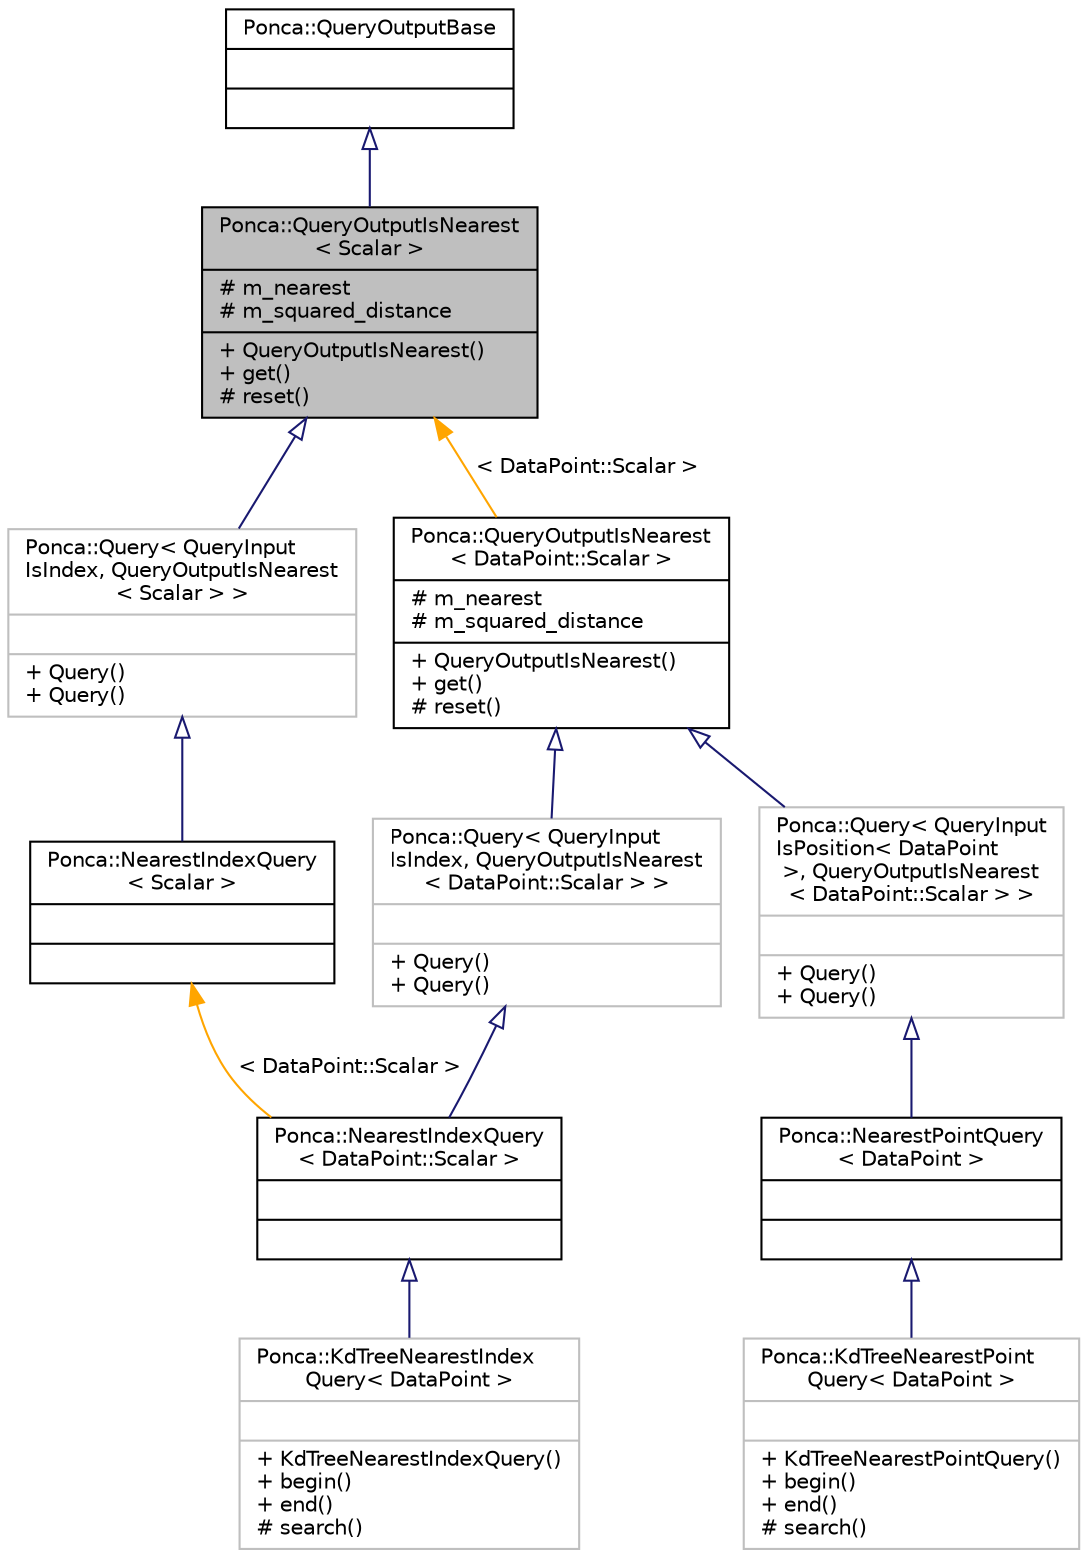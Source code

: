 digraph "Ponca::QueryOutputIsNearest&lt; Scalar &gt;"
{
 // INTERACTIVE_SVG=YES
 // LATEX_PDF_SIZE
  bgcolor="transparent";
  edge [fontname="Helvetica",fontsize="10",labelfontname="Helvetica",labelfontsize="10"];
  node [fontname="Helvetica",fontsize="10",shape=record];
  Node1 [label="{Ponca::QueryOutputIsNearest\l\< Scalar \>\n|# m_nearest\l# m_squared_distance\l|+ QueryOutputIsNearest()\l+ get()\l# reset()\l}",height=0.2,width=0.4,color="black", fillcolor="grey75", style="filled", fontcolor="black",tooltip="Base class for nearest queries."];
  Node2 -> Node1 [dir="back",color="midnightblue",fontsize="10",style="solid",arrowtail="onormal",fontname="Helvetica"];
  Node2 [label="{Ponca::QueryOutputBase\n||}",height=0.2,width=0.4,color="black",URL="$group__spatialpartitioning.html#structPonca_1_1QueryOutputBase",tooltip="Base class for queries output type."];
  Node1 -> Node3 [dir="back",color="midnightblue",fontsize="10",style="solid",arrowtail="onormal",fontname="Helvetica"];
  Node3 [label="{Ponca::Query\< QueryInput\lIsIndex, QueryOutputIsNearest\l\< Scalar \> \>\n||+ Query()\l+ Query()\l}",height=0.2,width=0.4,color="grey75",URL="$group__spatialpartitioning.html",tooltip=" "];
  Node3 -> Node4 [dir="back",color="midnightblue",fontsize="10",style="solid",arrowtail="onormal",fontname="Helvetica"];
  Node4 [label="{Ponca::NearestIndexQuery\l\< Scalar \>\n||}",height=0.2,width=0.4,color="black",URL="$group__spatialpartitioning.html#structPonca_1_1NearestIndexQuery",tooltip="Base Query class combining QueryInputIsIndex and QueryOutputIsNearest."];
  Node4 -> Node5 [dir="back",color="orange",fontsize="10",style="solid",label=" \< DataPoint::Scalar \>" ,fontname="Helvetica"];
  Node5 [label="{Ponca::NearestIndexQuery\l\< DataPoint::Scalar \>\n||}",height=0.2,width=0.4,color="black",URL="$group__spatialpartitioning.html",tooltip=" "];
  Node5 -> Node6 [dir="back",color="midnightblue",fontsize="10",style="solid",arrowtail="onormal",fontname="Helvetica"];
  Node6 [label="{Ponca::KdTreeNearestIndex\lQuery\< DataPoint \>\n||+ KdTreeNearestIndexQuery()\l+ begin()\l+ end()\l# search()\l}",height=0.2,width=0.4,color="grey75",URL="$classPonca_1_1KdTreeNearestIndexQuery.html",tooltip=" "];
  Node1 -> Node7 [dir="back",color="orange",fontsize="10",style="solid",label=" \< DataPoint::Scalar \>" ,fontname="Helvetica"];
  Node7 [label="{Ponca::QueryOutputIsNearest\l\< DataPoint::Scalar \>\n|# m_nearest\l# m_squared_distance\l|+ QueryOutputIsNearest()\l+ get()\l# reset()\l}",height=0.2,width=0.4,color="black",URL="$group__spatialpartitioning.html",tooltip=" "];
  Node7 -> Node8 [dir="back",color="midnightblue",fontsize="10",style="solid",arrowtail="onormal",fontname="Helvetica"];
  Node8 [label="{Ponca::Query\< QueryInput\lIsIndex, QueryOutputIsNearest\l\< DataPoint::Scalar \> \>\n||+ Query()\l+ Query()\l}",height=0.2,width=0.4,color="grey75",URL="$group__spatialpartitioning.html",tooltip=" "];
  Node8 -> Node5 [dir="back",color="midnightblue",fontsize="10",style="solid",arrowtail="onormal",fontname="Helvetica"];
  Node7 -> Node9 [dir="back",color="midnightblue",fontsize="10",style="solid",arrowtail="onormal",fontname="Helvetica"];
  Node9 [label="{Ponca::Query\< QueryInput\lIsPosition\< DataPoint\l \>, QueryOutputIsNearest\l\< DataPoint::Scalar \> \>\n||+ Query()\l+ Query()\l}",height=0.2,width=0.4,color="grey75",URL="$group__spatialpartitioning.html",tooltip=" "];
  Node9 -> Node10 [dir="back",color="midnightblue",fontsize="10",style="solid",arrowtail="onormal",fontname="Helvetica"];
  Node10 [label="{Ponca::NearestPointQuery\l\< DataPoint \>\n||}",height=0.2,width=0.4,color="black",URL="$group__spatialpartitioning.html#structPonca_1_1NearestPointQuery",tooltip="Base Query class combining QueryInputIsPosition and QueryOutputIsNearest."];
  Node10 -> Node11 [dir="back",color="midnightblue",fontsize="10",style="solid",arrowtail="onormal",fontname="Helvetica"];
  Node11 [label="{Ponca::KdTreeNearestPoint\lQuery\< DataPoint \>\n||+ KdTreeNearestPointQuery()\l+ begin()\l+ end()\l# search()\l}",height=0.2,width=0.4,color="grey75",URL="$classPonca_1_1KdTreeNearestPointQuery.html",tooltip=" "];
}
